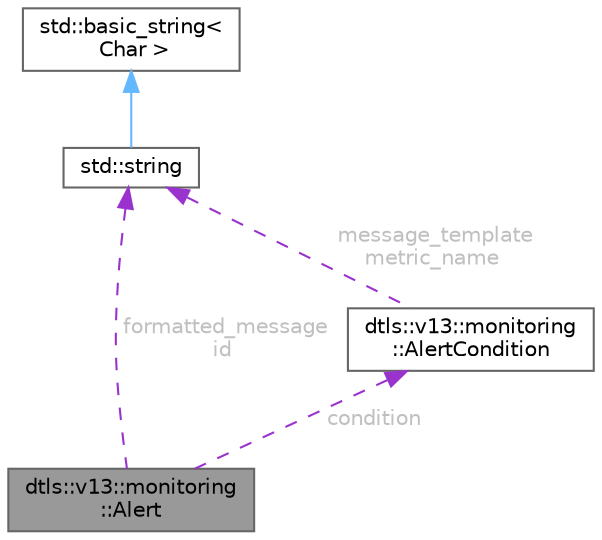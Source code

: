 digraph "dtls::v13::monitoring::Alert"
{
 // LATEX_PDF_SIZE
  bgcolor="transparent";
  edge [fontname=Helvetica,fontsize=10,labelfontname=Helvetica,labelfontsize=10];
  node [fontname=Helvetica,fontsize=10,shape=box,height=0.2,width=0.4];
  Node1 [id="Node000001",label="dtls::v13::monitoring\l::Alert",height=0.2,width=0.4,color="gray40", fillcolor="grey60", style="filled", fontcolor="black",tooltip="Alert instance."];
  Node2 -> Node1 [id="edge1_Node000001_Node000002",dir="back",color="darkorchid3",style="dashed",tooltip=" ",label=" formatted_message\nid",fontcolor="grey" ];
  Node2 [id="Node000002",label="std::string",height=0.2,width=0.4,color="gray40", fillcolor="white", style="filled",tooltip=" "];
  Node3 -> Node2 [id="edge2_Node000002_Node000003",dir="back",color="steelblue1",style="solid",tooltip=" "];
  Node3 [id="Node000003",label="std::basic_string\<\l Char \>",height=0.2,width=0.4,color="gray40", fillcolor="white", style="filled",tooltip=" "];
  Node4 -> Node1 [id="edge3_Node000001_Node000004",dir="back",color="darkorchid3",style="dashed",tooltip=" ",label=" condition",fontcolor="grey" ];
  Node4 [id="Node000004",label="dtls::v13::monitoring\l::AlertCondition",height=0.2,width=0.4,color="gray40", fillcolor="white", style="filled",URL="$structdtls_1_1v13_1_1monitoring_1_1AlertCondition.html",tooltip="Alert condition."];
  Node2 -> Node4 [id="edge4_Node000004_Node000002",dir="back",color="darkorchid3",style="dashed",tooltip=" ",label=" message_template\nmetric_name",fontcolor="grey" ];
}
